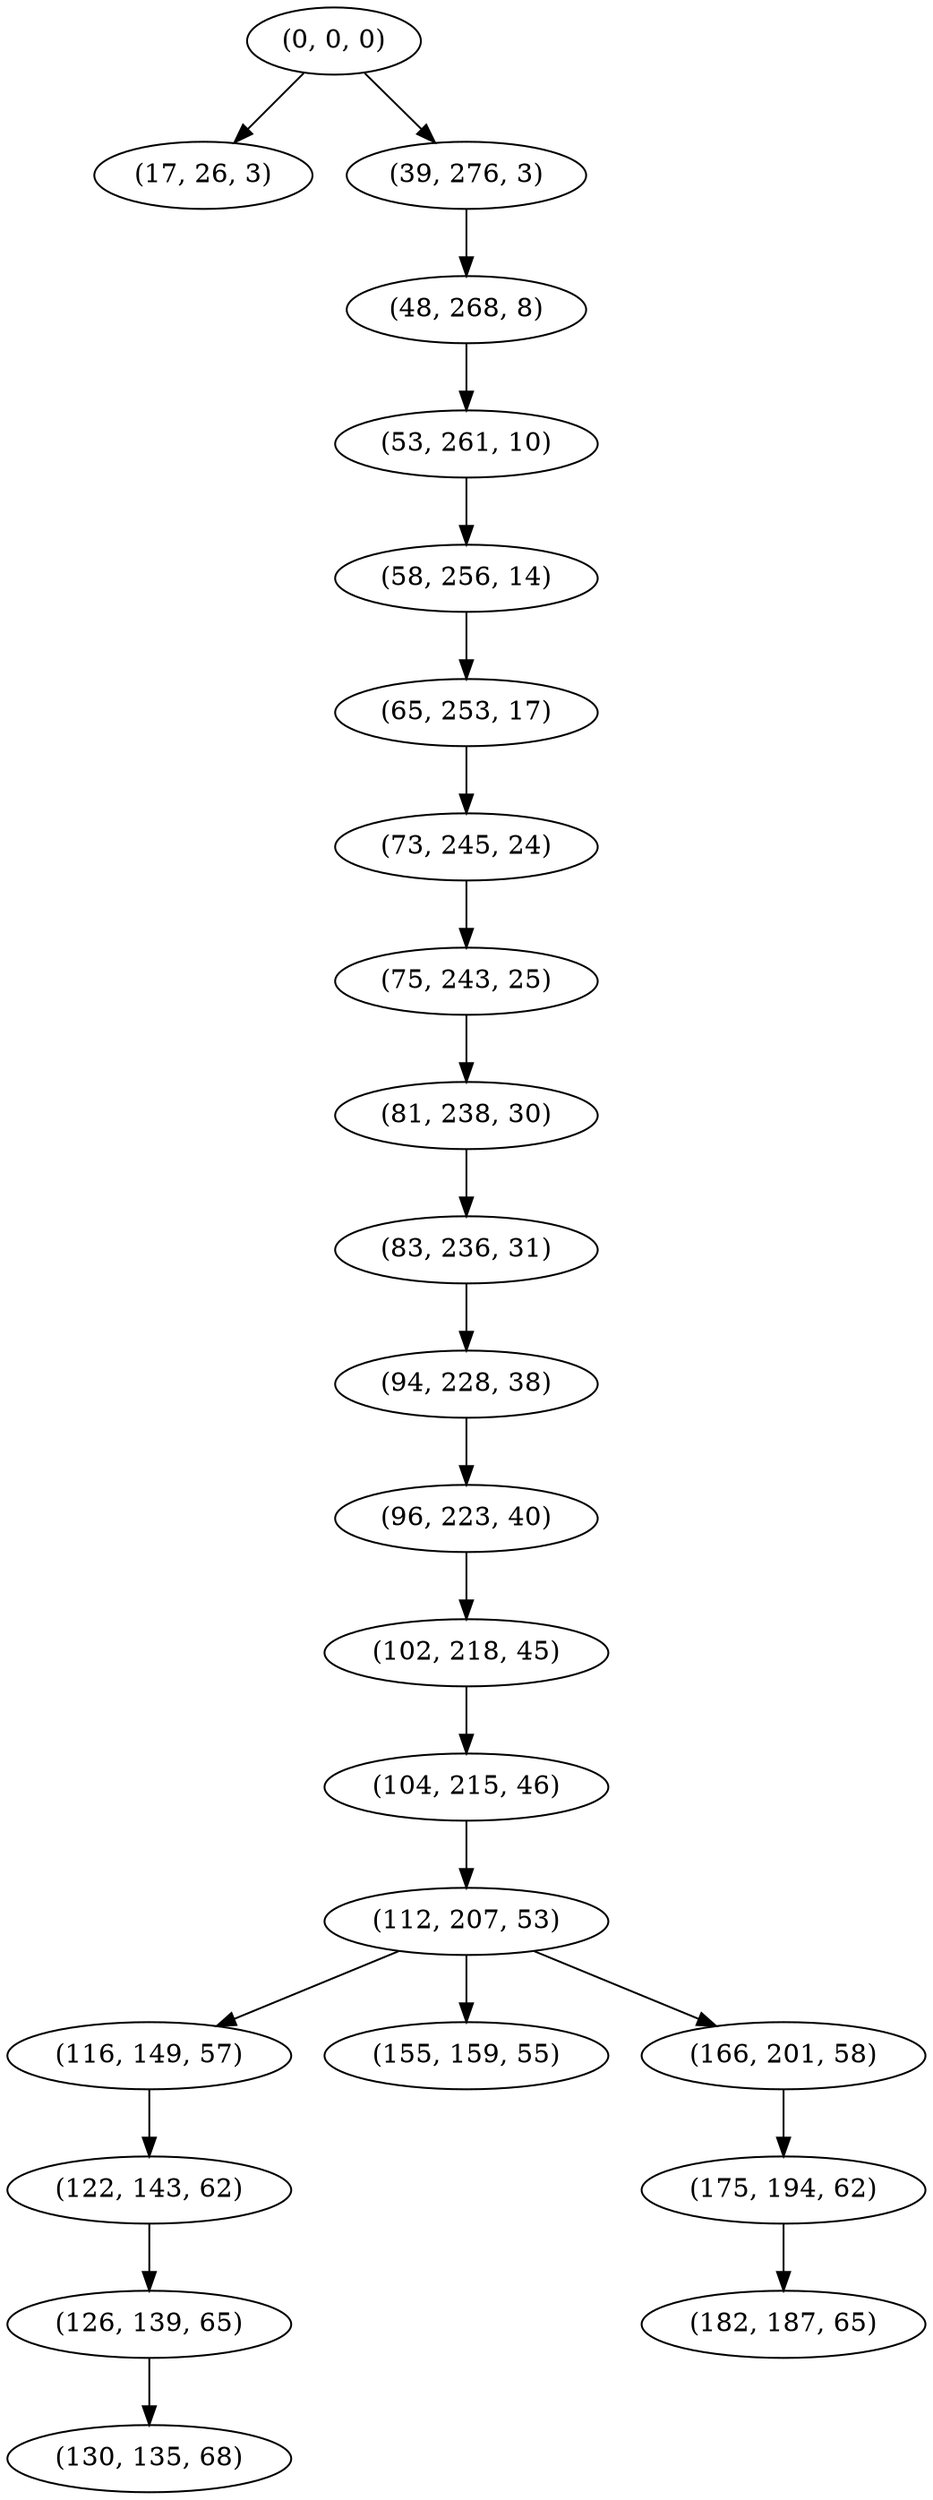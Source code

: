 digraph tree {
    "(0, 0, 0)";
    "(17, 26, 3)";
    "(39, 276, 3)";
    "(48, 268, 8)";
    "(53, 261, 10)";
    "(58, 256, 14)";
    "(65, 253, 17)";
    "(73, 245, 24)";
    "(75, 243, 25)";
    "(81, 238, 30)";
    "(83, 236, 31)";
    "(94, 228, 38)";
    "(96, 223, 40)";
    "(102, 218, 45)";
    "(104, 215, 46)";
    "(112, 207, 53)";
    "(116, 149, 57)";
    "(122, 143, 62)";
    "(126, 139, 65)";
    "(130, 135, 68)";
    "(155, 159, 55)";
    "(166, 201, 58)";
    "(175, 194, 62)";
    "(182, 187, 65)";
    "(0, 0, 0)" -> "(17, 26, 3)";
    "(0, 0, 0)" -> "(39, 276, 3)";
    "(39, 276, 3)" -> "(48, 268, 8)";
    "(48, 268, 8)" -> "(53, 261, 10)";
    "(53, 261, 10)" -> "(58, 256, 14)";
    "(58, 256, 14)" -> "(65, 253, 17)";
    "(65, 253, 17)" -> "(73, 245, 24)";
    "(73, 245, 24)" -> "(75, 243, 25)";
    "(75, 243, 25)" -> "(81, 238, 30)";
    "(81, 238, 30)" -> "(83, 236, 31)";
    "(83, 236, 31)" -> "(94, 228, 38)";
    "(94, 228, 38)" -> "(96, 223, 40)";
    "(96, 223, 40)" -> "(102, 218, 45)";
    "(102, 218, 45)" -> "(104, 215, 46)";
    "(104, 215, 46)" -> "(112, 207, 53)";
    "(112, 207, 53)" -> "(116, 149, 57)";
    "(112, 207, 53)" -> "(155, 159, 55)";
    "(112, 207, 53)" -> "(166, 201, 58)";
    "(116, 149, 57)" -> "(122, 143, 62)";
    "(122, 143, 62)" -> "(126, 139, 65)";
    "(126, 139, 65)" -> "(130, 135, 68)";
    "(166, 201, 58)" -> "(175, 194, 62)";
    "(175, 194, 62)" -> "(182, 187, 65)";
}
